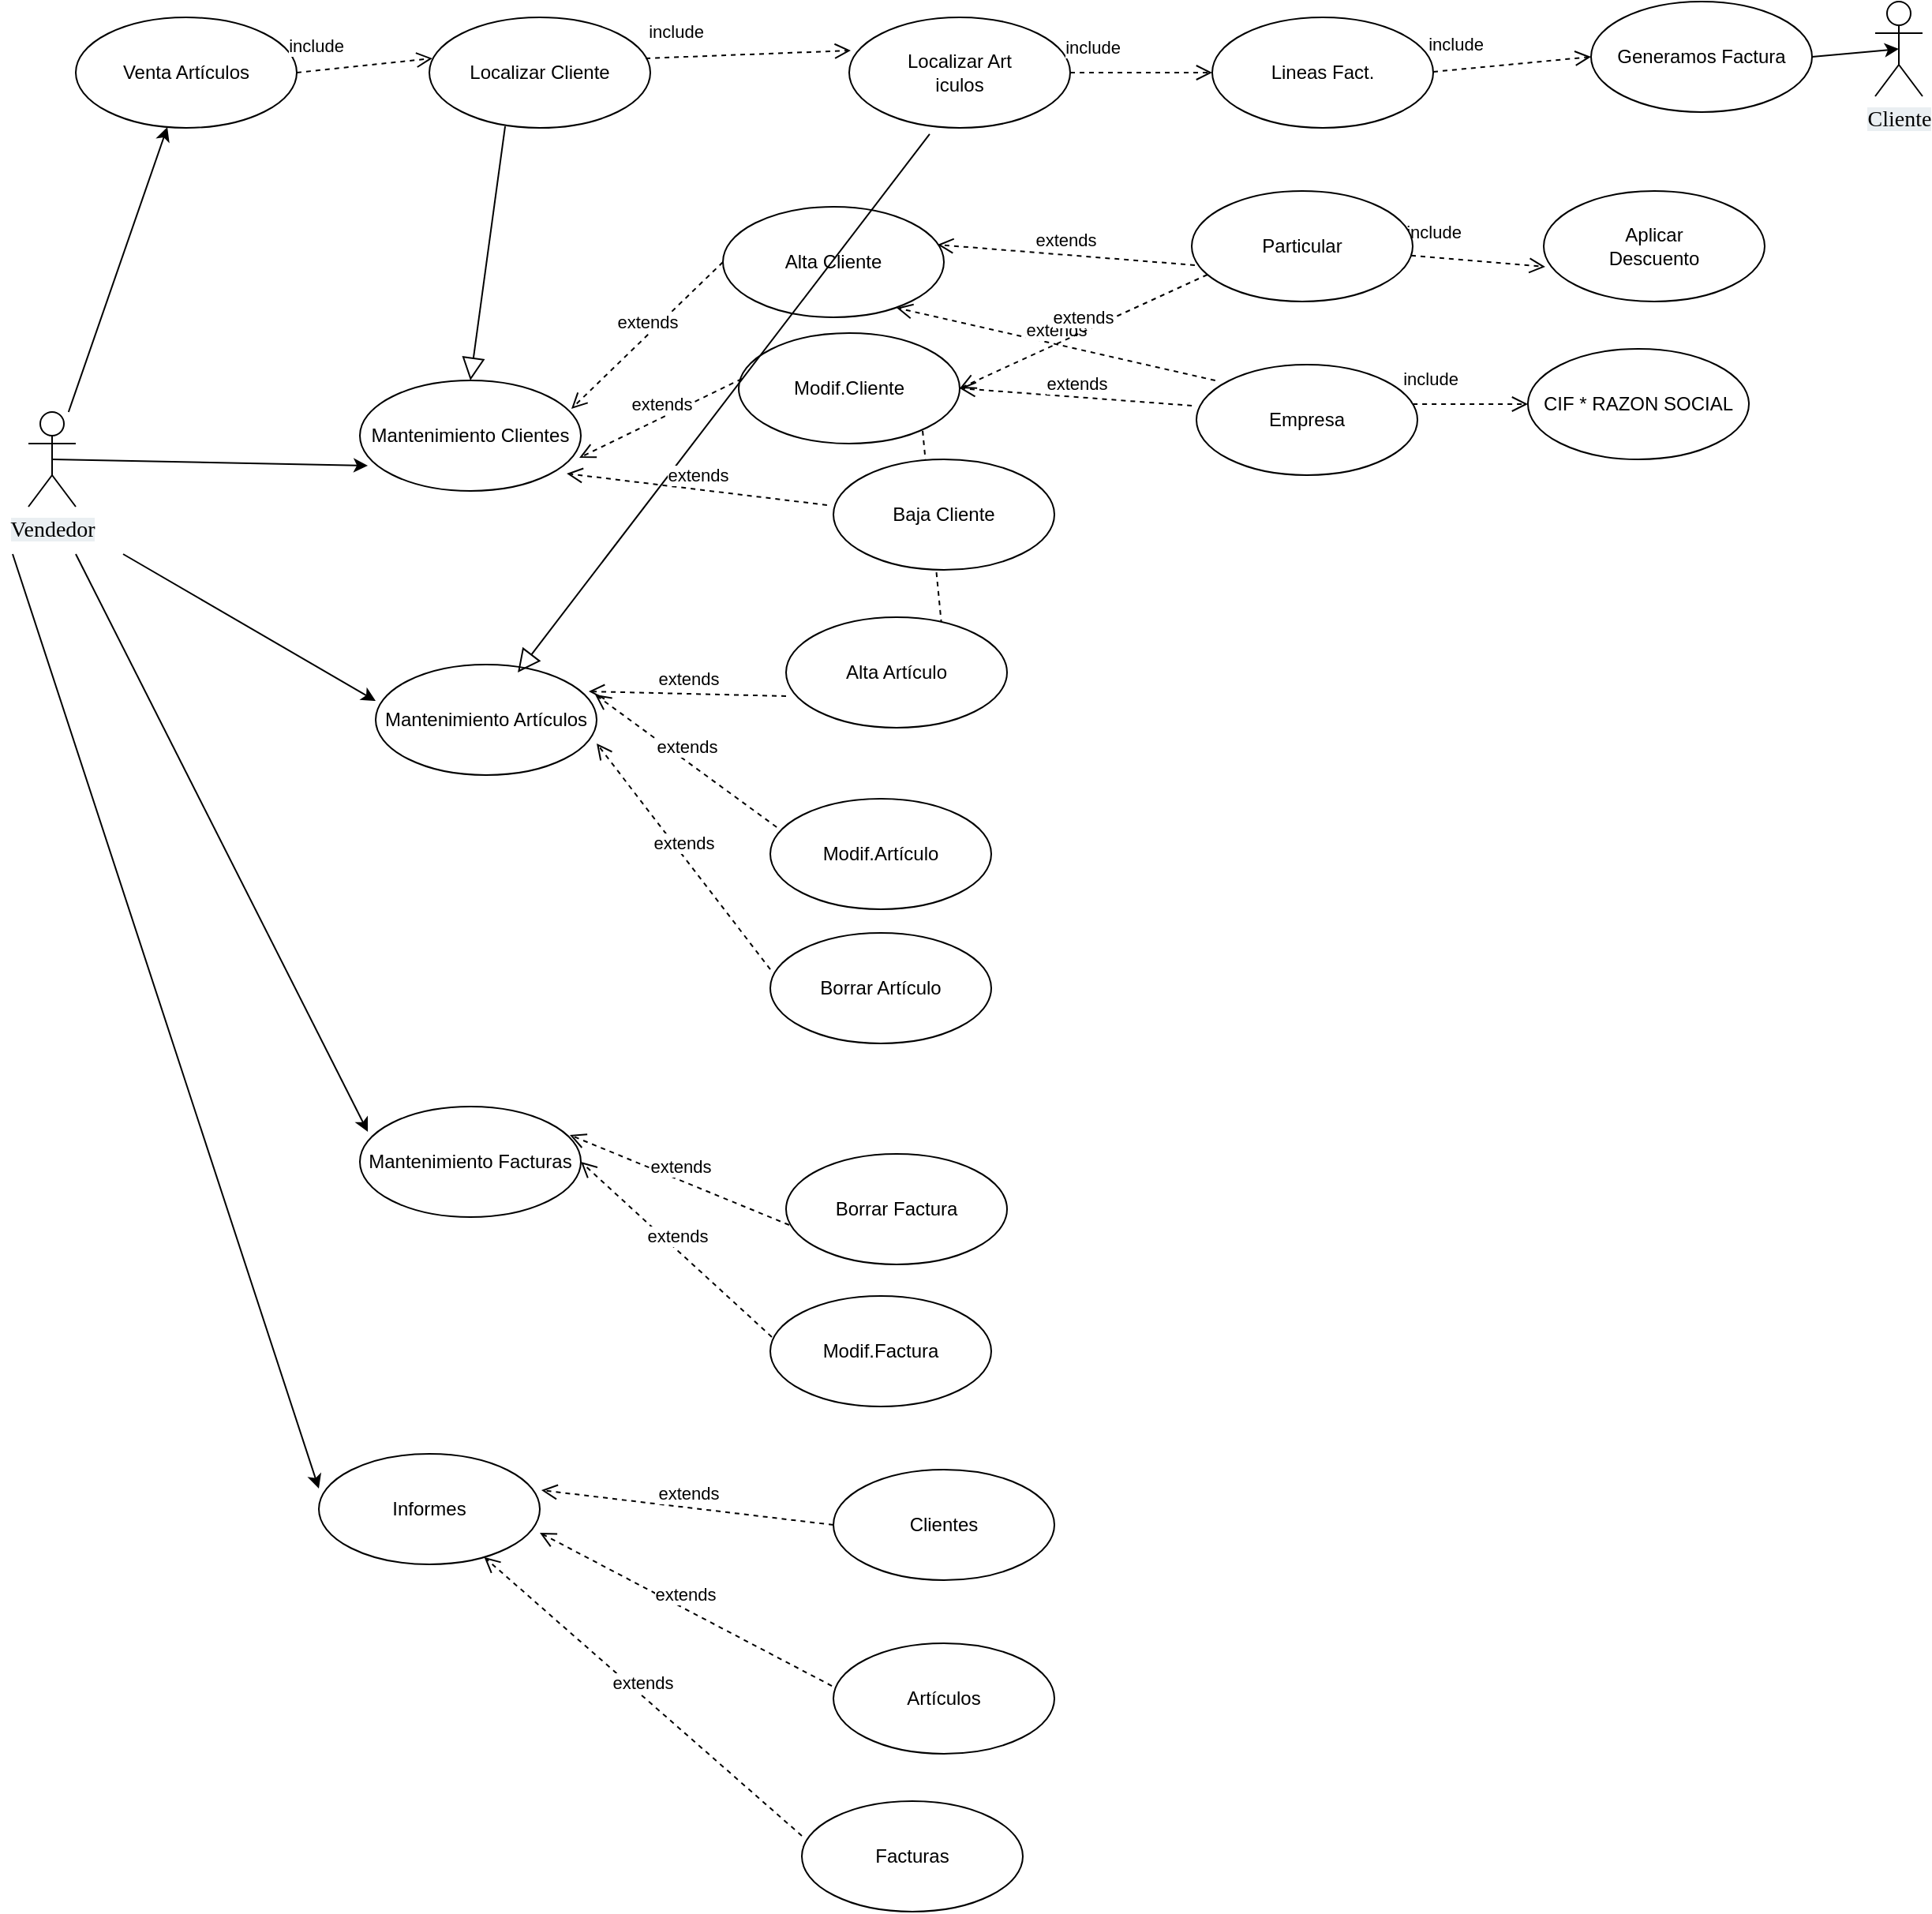 <mxfile version="14.4.3" type="device"><diagram id="ZPVOSpTCIPJVAWPdaO1e" name="Página-1"><mxGraphModel dx="1422" dy="822" grid="1" gridSize="10" guides="1" tooltips="1" connect="1" arrows="1" fold="1" page="1" pageScale="1" pageWidth="827" pageHeight="1169" math="0" shadow="0"><root><mxCell id="0"/><mxCell id="1" parent="0"/><mxCell id="2S_3ICc89uG6gn-X8eGP-1" value="&lt;span style=&quot;font-family: &amp;#34;source&amp;#34; ; font-size: 14px ; text-align: justify ; background-color: rgb(234 , 239 , 242)&quot;&gt;Vendedor&lt;/span&gt;" style="shape=umlActor;verticalLabelPosition=bottom;verticalAlign=top;html=1;outlineConnect=0;" parent="1" vertex="1"><mxGeometry x="90" y="270" width="30" height="60" as="geometry"/></mxCell><mxCell id="2S_3ICc89uG6gn-X8eGP-2" value="Venta Artículos" style="ellipse;whiteSpace=wrap;html=1;" parent="1" vertex="1"><mxGeometry x="120" y="20" width="140" height="70" as="geometry"/></mxCell><mxCell id="2S_3ICc89uG6gn-X8eGP-4" value="Generamos Factura" style="ellipse;whiteSpace=wrap;html=1;" parent="1" vertex="1"><mxGeometry x="1080" y="10" width="140" height="70" as="geometry"/></mxCell><mxCell id="2S_3ICc89uG6gn-X8eGP-10" value="" style="endArrow=classic;html=1;" parent="1" source="2S_3ICc89uG6gn-X8eGP-1" target="2S_3ICc89uG6gn-X8eGP-2" edge="1"><mxGeometry width="50" height="50" relative="1" as="geometry"><mxPoint x="160" y="290" as="sourcePoint"/><mxPoint x="180" y="260" as="targetPoint"/></mxGeometry></mxCell><mxCell id="2S_3ICc89uG6gn-X8eGP-18" value="include" style="html=1;verticalAlign=bottom;endArrow=open;dashed=1;endSize=8;exitX=0.971;exitY=0.657;exitDx=0;exitDy=0;entryX=0;entryY=0.5;entryDx=0;entryDy=0;exitPerimeter=0;" parent="1" edge="1"><mxGeometry x="-0.244" y="-3" relative="1" as="geometry"><mxPoint x="655.94" y="275.99" as="sourcePoint"/><mxPoint x="670.5" y="425.25" as="targetPoint"/><Array as="points"/><mxPoint as="offset"/></mxGeometry></mxCell><mxCell id="2S_3ICc89uG6gn-X8eGP-21" value="Mantenimiento Clientes" style="ellipse;whiteSpace=wrap;html=1;" parent="1" vertex="1"><mxGeometry x="300" y="250" width="140" height="70" as="geometry"/></mxCell><mxCell id="2S_3ICc89uG6gn-X8eGP-22" value="Mantenimiento Artículos" style="ellipse;whiteSpace=wrap;html=1;" parent="1" vertex="1"><mxGeometry x="310" y="430" width="140" height="70" as="geometry"/></mxCell><mxCell id="2S_3ICc89uG6gn-X8eGP-23" value="Mantenimiento Facturas" style="ellipse;whiteSpace=wrap;html=1;" parent="1" vertex="1"><mxGeometry x="300" y="710" width="140" height="70" as="geometry"/></mxCell><mxCell id="2S_3ICc89uG6gn-X8eGP-24" value="" style="endArrow=classic;html=1;entryX=0.036;entryY=0.771;entryDx=0;entryDy=0;entryPerimeter=0;exitX=0.5;exitY=0.5;exitDx=0;exitDy=0;exitPerimeter=0;" parent="1" source="2S_3ICc89uG6gn-X8eGP-1" target="2S_3ICc89uG6gn-X8eGP-21" edge="1"><mxGeometry width="50" height="50" relative="1" as="geometry"><mxPoint x="160" y="300" as="sourcePoint"/><mxPoint x="343.483" y="245.651" as="targetPoint"/></mxGeometry></mxCell><mxCell id="2S_3ICc89uG6gn-X8eGP-25" value="" style="endArrow=classic;html=1;entryX=0;entryY=0.329;entryDx=0;entryDy=0;entryPerimeter=0;" parent="1" target="2S_3ICc89uG6gn-X8eGP-22" edge="1"><mxGeometry width="50" height="50" relative="1" as="geometry"><mxPoint x="150" y="360" as="sourcePoint"/><mxPoint x="353.483" y="255.651" as="targetPoint"/></mxGeometry></mxCell><mxCell id="2S_3ICc89uG6gn-X8eGP-26" value="" style="endArrow=classic;html=1;entryX=0.036;entryY=0.229;entryDx=0;entryDy=0;entryPerimeter=0;" parent="1" target="2S_3ICc89uG6gn-X8eGP-23" edge="1"><mxGeometry width="50" height="50" relative="1" as="geometry"><mxPoint x="120" y="360" as="sourcePoint"/><mxPoint x="363.483" y="265.651" as="targetPoint"/></mxGeometry></mxCell><mxCell id="2S_3ICc89uG6gn-X8eGP-27" value="Alta Cliente" style="ellipse;whiteSpace=wrap;html=1;" parent="1" vertex="1"><mxGeometry x="530" y="140" width="140" height="70" as="geometry"/></mxCell><mxCell id="2S_3ICc89uG6gn-X8eGP-28" value="Baja Cliente" style="ellipse;whiteSpace=wrap;html=1;" parent="1" vertex="1"><mxGeometry x="600" y="300" width="140" height="70" as="geometry"/></mxCell><mxCell id="2S_3ICc89uG6gn-X8eGP-29" value="Modif.Cliente" style="ellipse;whiteSpace=wrap;html=1;" parent="1" vertex="1"><mxGeometry x="540" y="220" width="140" height="70" as="geometry"/></mxCell><mxCell id="2S_3ICc89uG6gn-X8eGP-31" value="Informes" style="ellipse;whiteSpace=wrap;html=1;" parent="1" vertex="1"><mxGeometry x="274" y="930" width="140" height="70" as="geometry"/></mxCell><mxCell id="2S_3ICc89uG6gn-X8eGP-32" value="Clientes" style="ellipse;whiteSpace=wrap;html=1;" parent="1" vertex="1"><mxGeometry x="600" y="940" width="140" height="70" as="geometry"/></mxCell><mxCell id="2S_3ICc89uG6gn-X8eGP-33" value="Artículos" style="ellipse;whiteSpace=wrap;html=1;" parent="1" vertex="1"><mxGeometry x="600" y="1050" width="140" height="70" as="geometry"/></mxCell><mxCell id="2S_3ICc89uG6gn-X8eGP-34" value="Facturas" style="ellipse;whiteSpace=wrap;html=1;" parent="1" vertex="1"><mxGeometry x="580" y="1150" width="140" height="70" as="geometry"/></mxCell><mxCell id="2S_3ICc89uG6gn-X8eGP-35" value="extends" style="html=1;verticalAlign=bottom;endArrow=open;dashed=1;endSize=8;exitX=0;exitY=0.5;exitDx=0;exitDy=0;entryX=1.007;entryY=0.329;entryDx=0;entryDy=0;entryPerimeter=0;" parent="1" source="2S_3ICc89uG6gn-X8eGP-32" target="2S_3ICc89uG6gn-X8eGP-31" edge="1"><mxGeometry relative="1" as="geometry"><mxPoint x="590" y="810" as="sourcePoint"/><mxPoint x="500" y="810" as="targetPoint"/><Array as="points"/></mxGeometry></mxCell><mxCell id="2S_3ICc89uG6gn-X8eGP-36" value="extends" style="html=1;verticalAlign=bottom;endArrow=open;dashed=1;endSize=8;entryX=1;entryY=0.714;entryDx=0;entryDy=0;entryPerimeter=0;exitX=-0.007;exitY=0.386;exitDx=0;exitDy=0;exitPerimeter=0;" parent="1" source="2S_3ICc89uG6gn-X8eGP-33" target="2S_3ICc89uG6gn-X8eGP-31" edge="1"><mxGeometry relative="1" as="geometry"><mxPoint x="590" y="930" as="sourcePoint"/><mxPoint x="470.98" y="853.03" as="targetPoint"/><Array as="points"/></mxGeometry></mxCell><mxCell id="2S_3ICc89uG6gn-X8eGP-38" value="extends" style="html=1;verticalAlign=bottom;endArrow=open;dashed=1;endSize=8;exitX=0;exitY=0.314;exitDx=0;exitDy=0;exitPerimeter=0;" parent="1" source="2S_3ICc89uG6gn-X8eGP-34" target="2S_3ICc89uG6gn-X8eGP-31" edge="1"><mxGeometry relative="1" as="geometry"><mxPoint x="620" y="835" as="sourcePoint"/><mxPoint x="480.98" y="863.03" as="targetPoint"/><Array as="points"/></mxGeometry></mxCell><mxCell id="2S_3ICc89uG6gn-X8eGP-39" value="" style="endArrow=classic;html=1;entryX=0;entryY=0.314;entryDx=0;entryDy=0;entryPerimeter=0;" parent="1" target="2S_3ICc89uG6gn-X8eGP-31" edge="1"><mxGeometry width="50" height="50" relative="1" as="geometry"><mxPoint x="80" y="360" as="sourcePoint"/><mxPoint x="275.04" y="706.03" as="targetPoint"/></mxGeometry></mxCell><mxCell id="2S_3ICc89uG6gn-X8eGP-40" value="Alta Artículo" style="ellipse;whiteSpace=wrap;html=1;" parent="1" vertex="1"><mxGeometry x="570" y="400" width="140" height="70" as="geometry"/></mxCell><mxCell id="2S_3ICc89uG6gn-X8eGP-41" value="Borrar Artículo" style="ellipse;whiteSpace=wrap;html=1;" parent="1" vertex="1"><mxGeometry x="560" y="600" width="140" height="70" as="geometry"/></mxCell><mxCell id="2S_3ICc89uG6gn-X8eGP-42" value="Modif.Artículo" style="ellipse;whiteSpace=wrap;html=1;" parent="1" vertex="1"><mxGeometry x="560" y="515" width="140" height="70" as="geometry"/></mxCell><mxCell id="2S_3ICc89uG6gn-X8eGP-44" value="Borrar Factura" style="ellipse;whiteSpace=wrap;html=1;" parent="1" vertex="1"><mxGeometry x="570" y="740" width="140" height="70" as="geometry"/></mxCell><mxCell id="2S_3ICc89uG6gn-X8eGP-45" value="Modif.Factura" style="ellipse;whiteSpace=wrap;html=1;" parent="1" vertex="1"><mxGeometry x="560" y="830" width="140" height="70" as="geometry"/></mxCell><mxCell id="2S_3ICc89uG6gn-X8eGP-47" value="Aplicar &lt;br&gt;Descuento" style="ellipse;whiteSpace=wrap;html=1;" parent="1" vertex="1"><mxGeometry x="1050" y="130" width="140" height="70" as="geometry"/></mxCell><mxCell id="2S_3ICc89uG6gn-X8eGP-48" value="Empresa" style="ellipse;whiteSpace=wrap;html=1;" parent="1" vertex="1"><mxGeometry x="830" y="240" width="140" height="70" as="geometry"/></mxCell><mxCell id="2S_3ICc89uG6gn-X8eGP-49" value="CIF * RAZON SOCIAL" style="ellipse;whiteSpace=wrap;html=1;" parent="1" vertex="1"><mxGeometry x="1040" y="230" width="140" height="70" as="geometry"/></mxCell><mxCell id="2S_3ICc89uG6gn-X8eGP-50" value="Localizar Cliente" style="ellipse;whiteSpace=wrap;html=1;" parent="1" vertex="1"><mxGeometry x="344" y="20" width="140" height="70" as="geometry"/></mxCell><mxCell id="2S_3ICc89uG6gn-X8eGP-51" value="Localizar Art&lt;br&gt;iculos" style="ellipse;whiteSpace=wrap;html=1;" parent="1" vertex="1"><mxGeometry x="610" y="20" width="140" height="70" as="geometry"/></mxCell><mxCell id="2S_3ICc89uG6gn-X8eGP-54" value="" style="endArrow=block;endFill=0;endSize=12;html=1;exitX=0.343;exitY=0.986;exitDx=0;exitDy=0;exitPerimeter=0;entryX=0.5;entryY=0;entryDx=0;entryDy=0;" parent="1" source="2S_3ICc89uG6gn-X8eGP-50" target="2S_3ICc89uG6gn-X8eGP-21" edge="1"><mxGeometry width="160" relative="1" as="geometry"><mxPoint x="440" y="220" as="sourcePoint"/><mxPoint x="600" y="220" as="targetPoint"/></mxGeometry></mxCell><mxCell id="2S_3ICc89uG6gn-X8eGP-55" value="" style="endArrow=block;endFill=0;endSize=12;html=1;exitX=0.364;exitY=1.057;exitDx=0;exitDy=0;exitPerimeter=0;entryX=0.643;entryY=0.071;entryDx=0;entryDy=0;entryPerimeter=0;" parent="1" source="2S_3ICc89uG6gn-X8eGP-51" target="2S_3ICc89uG6gn-X8eGP-22" edge="1"><mxGeometry width="160" relative="1" as="geometry"><mxPoint x="590" y="90.0" as="sourcePoint"/><mxPoint x="501.98" y="300.98" as="targetPoint"/></mxGeometry></mxCell><mxCell id="2S_3ICc89uG6gn-X8eGP-57" value="include" style="html=1;verticalAlign=bottom;endArrow=open;dashed=1;endSize=8;entryX=0.014;entryY=0.371;entryDx=0;entryDy=0;exitX=1;exitY=0.5;exitDx=0;exitDy=0;entryPerimeter=0;" parent="1" source="2S_3ICc89uG6gn-X8eGP-2" target="2S_3ICc89uG6gn-X8eGP-50" edge="1"><mxGeometry x="-0.698" y="7" relative="1" as="geometry"><mxPoint x="340" y="95" as="sourcePoint"/><mxPoint x="540" y="75" as="targetPoint"/><Array as="points"/><mxPoint as="offset"/></mxGeometry></mxCell><mxCell id="2S_3ICc89uG6gn-X8eGP-58" value="include" style="html=1;verticalAlign=bottom;endArrow=open;dashed=1;endSize=8;entryX=0.007;entryY=0.3;entryDx=0;entryDy=0;exitX=0.979;exitY=0.371;exitDx=0;exitDy=0;entryPerimeter=0;exitPerimeter=0;" parent="1" source="2S_3ICc89uG6gn-X8eGP-50" target="2S_3ICc89uG6gn-X8eGP-51" edge="1"><mxGeometry x="-0.698" y="7" relative="1" as="geometry"><mxPoint x="574.02" y="59.03" as="sourcePoint"/><mxPoint x="685.98" y="70.0" as="targetPoint"/><Array as="points"/><mxPoint as="offset"/></mxGeometry></mxCell><mxCell id="2S_3ICc89uG6gn-X8eGP-59" value="include" style="html=1;verticalAlign=bottom;endArrow=open;dashed=1;endSize=8;exitX=1;exitY=0.5;exitDx=0;exitDy=0;entryX=0;entryY=0.5;entryDx=0;entryDy=0;" parent="1" source="2S_3ICc89uG6gn-X8eGP-51" target="DBVasCeEOZ4aRQIHC_ar-2" edge="1"><mxGeometry x="-0.698" y="7" relative="1" as="geometry"><mxPoint x="789.999" y="70.994" as="sourcePoint"/><mxPoint x="860" y="55" as="targetPoint"/><Array as="points"/><mxPoint as="offset"/></mxGeometry></mxCell><mxCell id="2S_3ICc89uG6gn-X8eGP-61" value="include" style="html=1;verticalAlign=bottom;endArrow=open;dashed=1;endSize=8;entryX=0.007;entryY=0.686;entryDx=0;entryDy=0;entryPerimeter=0;" parent="1" source="2S_3ICc89uG6gn-X8eGP-46" target="2S_3ICc89uG6gn-X8eGP-47" edge="1"><mxGeometry x="-0.698" y="7" relative="1" as="geometry"><mxPoint x="879.999" y="181.984" as="sourcePoint"/><mxPoint x="981.86" y="170" as="targetPoint"/><Array as="points"/><mxPoint as="offset"/></mxGeometry></mxCell><mxCell id="2S_3ICc89uG6gn-X8eGP-62" value="include" style="html=1;verticalAlign=bottom;endArrow=open;dashed=1;endSize=8;exitX=0.979;exitY=0.357;exitDx=0;exitDy=0;exitPerimeter=0;" parent="1" source="2S_3ICc89uG6gn-X8eGP-48" target="2S_3ICc89uG6gn-X8eGP-49" edge="1"><mxGeometry x="-0.698" y="7" relative="1" as="geometry"><mxPoint x="869.019" y="263.964" as="sourcePoint"/><mxPoint x="990" y="270" as="targetPoint"/><Array as="points"/><mxPoint as="offset"/></mxGeometry></mxCell><mxCell id="2S_3ICc89uG6gn-X8eGP-64" value="extends" style="html=1;verticalAlign=bottom;endArrow=open;dashed=1;endSize=8;exitX=0;exitY=0.5;exitDx=0;exitDy=0;entryX=0.957;entryY=0.257;entryDx=0;entryDy=0;entryPerimeter=0;" parent="1" source="2S_3ICc89uG6gn-X8eGP-27" target="2S_3ICc89uG6gn-X8eGP-21" edge="1"><mxGeometry relative="1" as="geometry"><mxPoint x="500" y="210" as="sourcePoint"/><mxPoint x="360.98" y="238.03" as="targetPoint"/><Array as="points"/></mxGeometry></mxCell><mxCell id="2S_3ICc89uG6gn-X8eGP-65" value="extends" style="html=1;verticalAlign=bottom;endArrow=open;dashed=1;endSize=8;exitX=0.014;exitY=0.414;exitDx=0;exitDy=0;entryX=0.993;entryY=0.7;entryDx=0;entryDy=0;entryPerimeter=0;exitPerimeter=0;" parent="1" source="2S_3ICc89uG6gn-X8eGP-29" target="2S_3ICc89uG6gn-X8eGP-21" edge="1"><mxGeometry relative="1" as="geometry"><mxPoint x="510" y="220" as="sourcePoint"/><mxPoint x="443.98" y="277.99" as="targetPoint"/><Array as="points"/></mxGeometry></mxCell><mxCell id="2S_3ICc89uG6gn-X8eGP-66" value="extends" style="html=1;verticalAlign=bottom;endArrow=open;dashed=1;endSize=8;exitX=-0.029;exitY=0.414;exitDx=0;exitDy=0;entryX=0.936;entryY=0.843;entryDx=0;entryDy=0;entryPerimeter=0;exitPerimeter=0;" parent="1" source="2S_3ICc89uG6gn-X8eGP-28" target="2S_3ICc89uG6gn-X8eGP-21" edge="1"><mxGeometry relative="1" as="geometry"><mxPoint x="520" y="230" as="sourcePoint"/><mxPoint x="453.98" y="287.99" as="targetPoint"/><Array as="points"/></mxGeometry></mxCell><mxCell id="2S_3ICc89uG6gn-X8eGP-67" value="extends" style="html=1;verticalAlign=bottom;endArrow=open;dashed=1;endSize=8;exitX=0.014;exitY=0.671;exitDx=0;exitDy=0;entryX=0.971;entryY=0.343;entryDx=0;entryDy=0;entryPerimeter=0;exitPerimeter=0;" parent="1" source="2S_3ICc89uG6gn-X8eGP-46" target="2S_3ICc89uG6gn-X8eGP-27" edge="1"><mxGeometry relative="1" as="geometry"><mxPoint x="740" y="190" as="sourcePoint"/><mxPoint x="657.06" y="190.02" as="targetPoint"/><Array as="points"/></mxGeometry></mxCell><mxCell id="2S_3ICc89uG6gn-X8eGP-68" value="extends" style="html=1;verticalAlign=bottom;endArrow=open;dashed=1;endSize=8;exitX=0.085;exitY=0.143;exitDx=0;exitDy=0;exitPerimeter=0;" parent="1" source="2S_3ICc89uG6gn-X8eGP-48" edge="1"><mxGeometry relative="1" as="geometry"><mxPoint x="751.96" y="206.97" as="sourcePoint"/><mxPoint x="640" y="204" as="targetPoint"/><Array as="points"/></mxGeometry></mxCell><mxCell id="2S_3ICc89uG6gn-X8eGP-69" value="extends" style="html=1;verticalAlign=bottom;endArrow=open;dashed=1;endSize=8;exitX=-0.021;exitY=0.371;exitDx=0;exitDy=0;entryX=1;entryY=0.5;entryDx=0;entryDy=0;exitPerimeter=0;" parent="1" source="2S_3ICc89uG6gn-X8eGP-48" target="2S_3ICc89uG6gn-X8eGP-29" edge="1"><mxGeometry relative="1" as="geometry"><mxPoint x="746.02" y="296.48" as="sourcePoint"/><mxPoint x="640" y="293.52" as="targetPoint"/><Array as="points"/></mxGeometry></mxCell><mxCell id="2S_3ICc89uG6gn-X8eGP-70" value="extends" style="html=1;verticalAlign=bottom;endArrow=open;dashed=1;endSize=8;exitX=0.071;exitY=0.757;exitDx=0;exitDy=0;exitPerimeter=0;entryX=1;entryY=0.5;entryDx=0;entryDy=0;" parent="1" source="2S_3ICc89uG6gn-X8eGP-46" target="2S_3ICc89uG6gn-X8eGP-29" edge="1"><mxGeometry relative="1" as="geometry"><mxPoint x="756.02" y="320" as="sourcePoint"/><mxPoint x="660" y="317" as="targetPoint"/><Array as="points"/></mxGeometry></mxCell><mxCell id="2S_3ICc89uG6gn-X8eGP-71" value="extends" style="html=1;verticalAlign=bottom;endArrow=open;dashed=1;endSize=8;exitX=0;exitY=0.714;exitDx=0;exitDy=0;entryX=0.964;entryY=0.243;entryDx=0;entryDy=0;entryPerimeter=0;exitPerimeter=0;" parent="1" source="2S_3ICc89uG6gn-X8eGP-40" target="2S_3ICc89uG6gn-X8eGP-22" edge="1"><mxGeometry relative="1" as="geometry"><mxPoint x="560" y="549.97" as="sourcePoint"/><mxPoint x="475.1" y="460" as="targetPoint"/><Array as="points"/></mxGeometry></mxCell><mxCell id="2S_3ICc89uG6gn-X8eGP-72" value="extends" style="html=1;verticalAlign=bottom;endArrow=open;dashed=1;endSize=8;exitX=0.029;exitY=0.257;exitDx=0;exitDy=0;entryX=0.993;entryY=0.271;entryDx=0;entryDy=0;entryPerimeter=0;exitPerimeter=0;" parent="1" source="2S_3ICc89uG6gn-X8eGP-42" target="2S_3ICc89uG6gn-X8eGP-22" edge="1"><mxGeometry relative="1" as="geometry"><mxPoint x="570" y="589.98" as="sourcePoint"/><mxPoint x="464.96" y="652.01" as="targetPoint"/><Array as="points"/></mxGeometry></mxCell><mxCell id="2S_3ICc89uG6gn-X8eGP-73" value="extends" style="html=1;verticalAlign=bottom;endArrow=open;dashed=1;endSize=8;exitX=0;exitY=0.329;exitDx=0;exitDy=0;entryX=1;entryY=0.714;entryDx=0;entryDy=0;entryPerimeter=0;exitPerimeter=0;" parent="1" source="2S_3ICc89uG6gn-X8eGP-41" target="2S_3ICc89uG6gn-X8eGP-22" edge="1"><mxGeometry relative="1" as="geometry"><mxPoint x="580" y="599.98" as="sourcePoint"/><mxPoint x="474.96" y="662.01" as="targetPoint"/><Array as="points"/></mxGeometry></mxCell><mxCell id="2S_3ICc89uG6gn-X8eGP-74" value="extends" style="html=1;verticalAlign=bottom;endArrow=open;dashed=1;endSize=8;exitX=0.014;exitY=0.643;exitDx=0;exitDy=0;entryX=0.95;entryY=0.257;entryDx=0;entryDy=0;entryPerimeter=0;exitPerimeter=0;" parent="1" source="2S_3ICc89uG6gn-X8eGP-44" target="2S_3ICc89uG6gn-X8eGP-23" edge="1"><mxGeometry relative="1" as="geometry"><mxPoint x="560" y="843.05" as="sourcePoint"/><mxPoint x="460" y="800" as="targetPoint"/><Array as="points"/></mxGeometry></mxCell><mxCell id="2S_3ICc89uG6gn-X8eGP-75" value="extends" style="html=1;verticalAlign=bottom;endArrow=open;dashed=1;endSize=8;exitX=0.007;exitY=0.371;exitDx=0;exitDy=0;entryX=1;entryY=0.5;entryDx=0;entryDy=0;exitPerimeter=0;" parent="1" source="2S_3ICc89uG6gn-X8eGP-45" target="2S_3ICc89uG6gn-X8eGP-23" edge="1"><mxGeometry relative="1" as="geometry"><mxPoint x="560" y="920" as="sourcePoint"/><mxPoint x="460" y="876.95" as="targetPoint"/><Array as="points"/></mxGeometry></mxCell><mxCell id="2S_3ICc89uG6gn-X8eGP-46" value="Particular" style="ellipse;whiteSpace=wrap;html=1;" parent="1" vertex="1"><mxGeometry x="827" y="130" width="140" height="70" as="geometry"/></mxCell><mxCell id="5LdzbYEM9yXNZalRggA5-1" value="&lt;span style=&quot;font-family: &amp;#34;source&amp;#34; ; font-size: 14px ; text-align: justify ; background-color: rgb(234 , 239 , 242)&quot;&gt;Cliente&lt;br&gt;&lt;/span&gt;" style="shape=umlActor;verticalLabelPosition=bottom;verticalAlign=top;html=1;outlineConnect=0;" parent="1" vertex="1"><mxGeometry x="1260" y="10" width="30" height="60" as="geometry"/></mxCell><mxCell id="5LdzbYEM9yXNZalRggA5-2" value="" style="endArrow=classic;html=1;exitX=1;exitY=0.5;exitDx=0;exitDy=0;entryX=0.5;entryY=0.5;entryDx=0;entryDy=0;entryPerimeter=0;" parent="1" source="2S_3ICc89uG6gn-X8eGP-4" target="5LdzbYEM9yXNZalRggA5-1" edge="1"><mxGeometry width="50" height="50" relative="1" as="geometry"><mxPoint x="1095" y="53.01" as="sourcePoint"/><mxPoint x="1250" y="50" as="targetPoint"/></mxGeometry></mxCell><mxCell id="DBVasCeEOZ4aRQIHC_ar-2" value="Lineas Fact." style="ellipse;whiteSpace=wrap;html=1;" vertex="1" parent="1"><mxGeometry x="840" y="20" width="140" height="70" as="geometry"/></mxCell><mxCell id="DBVasCeEOZ4aRQIHC_ar-3" value="include" style="html=1;verticalAlign=bottom;endArrow=open;dashed=1;endSize=8;exitX=1;exitY=0.5;exitDx=0;exitDy=0;entryX=0;entryY=0.5;entryDx=0;entryDy=0;" edge="1" parent="1" target="2S_3ICc89uG6gn-X8eGP-4"><mxGeometry x="-0.698" y="7" relative="1" as="geometry"><mxPoint x="980" y="54.5" as="sourcePoint"/><mxPoint x="1070" y="54.5" as="targetPoint"/><Array as="points"/><mxPoint as="offset"/></mxGeometry></mxCell></root></mxGraphModel></diagram></mxfile>